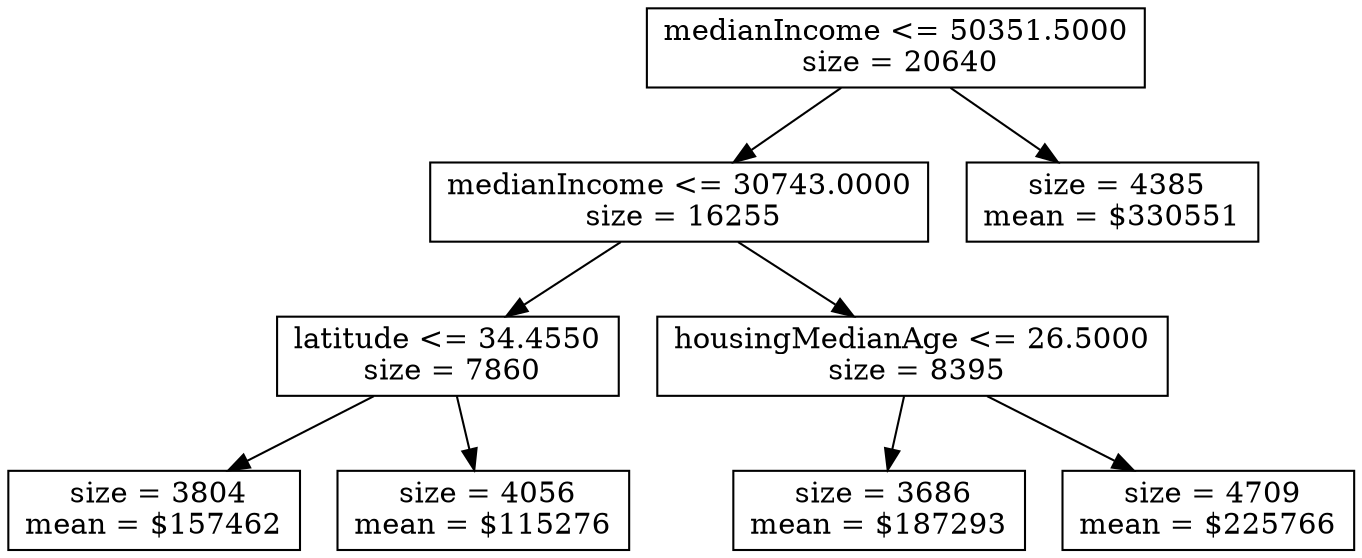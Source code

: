 digraph Tree {
0 [label="medianIncome <= 50351.5000\n size = 20640", shape="box"] ;
1 [label="medianIncome <= 30743.0000\n size = 16255", shape="box"] ;
0 -> 1 ;
2 [label="latitude <= 34.4550\n size = 7860", shape="box"] ;
1 -> 2 ;
3 [label=" size = 3804\nmean = $157462", shape="box"] ;
2 -> 3 ;
4 [label=" size = 4056\nmean = $115276", shape="box"] ;
2 -> 4 ;
5 [label="housingMedianAge <= 26.5000\n size = 8395", shape="box"] ;
1 -> 5 ;
6 [label=" size = 3686\nmean = $187293", shape="box"] ;
5 -> 6 ;
7 [label=" size = 4709\nmean = $225766", shape="box"] ;
5 -> 7 ;
8 [label=" size = 4385\nmean = $330551", shape="box"] ;
0 -> 8 ;
}